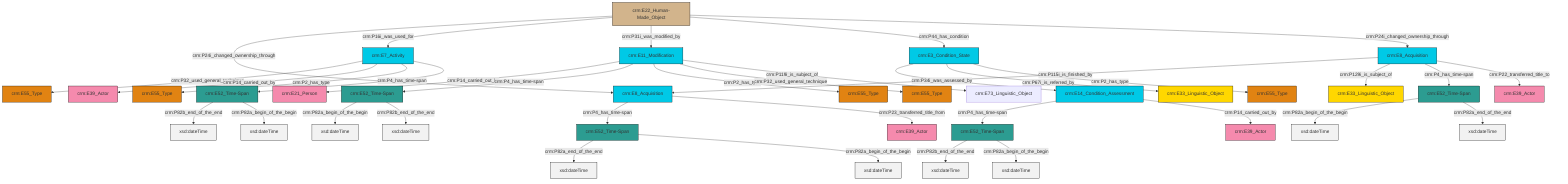 graph TD
classDef Literal fill:#f2f2f2,stroke:#000000;
classDef CRM_Entity fill:#FFFFFF,stroke:#000000;
classDef Temporal_Entity fill:#00C9E6, stroke:#000000;
classDef Type fill:#E18312, stroke:#000000;
classDef Time-Span fill:#2C9C91, stroke:#000000;
classDef Appellation fill:#FFEB7F, stroke:#000000;
classDef Place fill:#008836, stroke:#000000;
classDef Persistent_Item fill:#B266B2, stroke:#000000;
classDef Conceptual_Object fill:#FFD700, stroke:#000000;
classDef Physical_Thing fill:#D2B48C, stroke:#000000;
classDef Actor fill:#f58aad, stroke:#000000;
classDef PC_Classes fill:#4ce600, stroke:#000000;
classDef Multi fill:#cccccc,stroke:#000000;

2["crm:E11_Modification"]:::Temporal_Entity -->|crm:P14_carried_out_by| 3["crm:E21_Person"]:::Actor
8["crm:E8_Acquisition"]:::Temporal_Entity -->|crm:P4_has_time-span| 4["crm:E52_Time-Span"]:::Time-Span
2["crm:E11_Modification"]:::Temporal_Entity -->|crm:P4_has_time-span| 11["crm:E52_Time-Span"]:::Time-Span
12["crm:E8_Acquisition"]:::Temporal_Entity -->|crm:P115i_is_finished_by| 8["crm:E8_Acquisition"]:::Temporal_Entity
15["crm:E52_Time-Span"]:::Time-Span -->|crm:P82b_end_of_the_end| 16[xsd:dateTime]:::Literal
17["crm:E52_Time-Span"]:::Time-Span -->|crm:P82a_begin_of_the_begin| 18[xsd:dateTime]:::Literal
9["crm:E22_Human-Made_Object"]:::Physical_Thing -->|crm:P24i_changed_ownership_through| 8["crm:E8_Acquisition"]:::Temporal_Entity
17["crm:E52_Time-Span"]:::Time-Span -->|crm:P82a_end_of_the_end| 19[xsd:dateTime]:::Literal
22["crm:E14_Condition_Assessment"]:::Temporal_Entity -->|crm:P4_has_time-span| 15["crm:E52_Time-Span"]:::Time-Span
9["crm:E22_Human-Made_Object"]:::Physical_Thing -->|crm:P16i_was_used_for| 23["crm:E7_Activity"]:::Temporal_Entity
23["crm:E7_Activity"]:::Temporal_Entity -->|crm:P32_used_general_technique| 24["crm:E55_Type"]:::Type
32["crm:E3_Condition_State"]:::Temporal_Entity -->|crm:P34i_was_assessed_by| 22["crm:E14_Condition_Assessment"]:::Temporal_Entity
32["crm:E3_Condition_State"]:::Temporal_Entity -->|crm:P67i_is_referred_by| 0["crm:E33_Linguistic_Object"]:::Conceptual_Object
9["crm:E22_Human-Made_Object"]:::Physical_Thing -->|crm:P31i_was_modified_by| 2["crm:E11_Modification"]:::Temporal_Entity
22["crm:E14_Condition_Assessment"]:::Temporal_Entity -->|crm:P14_carried_out_by| 26["crm:E39_Actor"]:::Actor
23["crm:E7_Activity"]:::Temporal_Entity -->|crm:P14_carried_out_by| 28["crm:E39_Actor"]:::Actor
9["crm:E22_Human-Made_Object"]:::Physical_Thing -->|crm:P44_has_condition| 32["crm:E3_Condition_State"]:::Temporal_Entity
2["crm:E11_Modification"]:::Temporal_Entity -->|crm:P2_has_type| 41["crm:E55_Type"]:::Type
12["crm:E8_Acquisition"]:::Temporal_Entity -->|crm:P129i_is_subject_of| 42["crm:E33_Linguistic_Object"]:::Conceptual_Object
9["crm:E22_Human-Made_Object"]:::Physical_Thing -->|crm:P24i_changed_ownership_through| 12["crm:E8_Acquisition"]:::Temporal_Entity
23["crm:E7_Activity"]:::Temporal_Entity -->|crm:P2_has_type| 20["crm:E55_Type"]:::Type
8["crm:E8_Acquisition"]:::Temporal_Entity -->|crm:P23_transferred_title_from| 6["crm:E39_Actor"]:::Actor
32["crm:E3_Condition_State"]:::Temporal_Entity -->|crm:P2_has_type| 44["crm:E55_Type"]:::Type
12["crm:E8_Acquisition"]:::Temporal_Entity -->|crm:P4_has_time-span| 17["crm:E52_Time-Span"]:::Time-Span
4["crm:E52_Time-Span"]:::Time-Span -->|crm:P82a_end_of_the_end| 48[xsd:dateTime]:::Literal
23["crm:E7_Activity"]:::Temporal_Entity -->|crm:P4_has_time-span| 39["crm:E52_Time-Span"]:::Time-Span
4["crm:E52_Time-Span"]:::Time-Span -->|crm:P82a_begin_of_the_begin| 50[xsd:dateTime]:::Literal
39["crm:E52_Time-Span"]:::Time-Span -->|crm:P82b_end_of_the_end| 51[xsd:dateTime]:::Literal
39["crm:E52_Time-Span"]:::Time-Span -->|crm:P82a_begin_of_the_begin| 55[xsd:dateTime]:::Literal
2["crm:E11_Modification"]:::Temporal_Entity -->|crm:P32_used_general_technique| 52["crm:E55_Type"]:::Type
12["crm:E8_Acquisition"]:::Temporal_Entity -->|crm:P22_transferred_title_to| 13["crm:E39_Actor"]:::Actor
15["crm:E52_Time-Span"]:::Time-Span -->|crm:P82a_begin_of_the_begin| 57[xsd:dateTime]:::Literal
11["crm:E52_Time-Span"]:::Time-Span -->|crm:P82a_begin_of_the_begin| 58[xsd:dateTime]:::Literal
2["crm:E11_Modification"]:::Temporal_Entity -->|crm:P119i_is_subject_of| 30["crm:E73_Linguistic_Object"]:::Default
11["crm:E52_Time-Span"]:::Time-Span -->|crm:P82b_end_of_the_end| 59[xsd:dateTime]:::Literal
